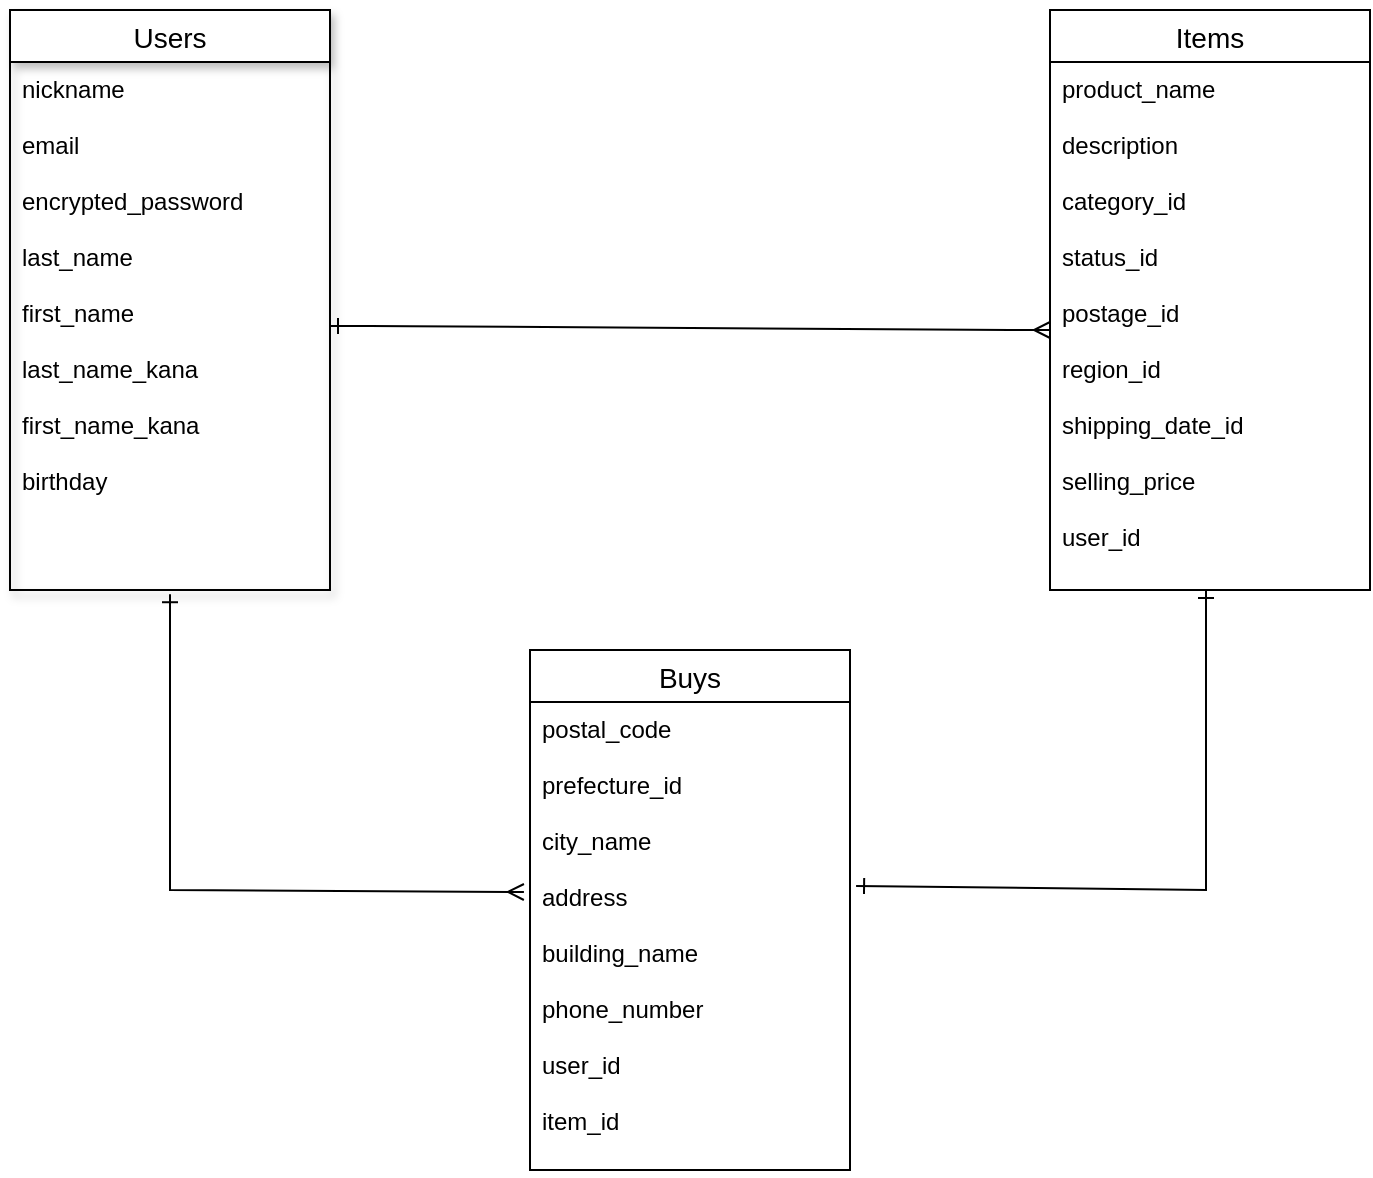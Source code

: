 <mxfile>
    <diagram id="LOp3iKNd7ikHaiQ2Mefc" name="Page-1">
        <mxGraphModel dx="634" dy="485" grid="1" gridSize="10" guides="1" tooltips="1" connect="1" arrows="1" fold="1" page="1" pageScale="1" pageWidth="850" pageHeight="1100" math="0" shadow="0">
            <root>
                <mxCell id="0"/>
                <mxCell id="1" parent="0"/>
                <mxCell id="36" value="Items" style="swimlane;fontStyle=0;childLayout=stackLayout;horizontal=1;startSize=26;horizontalStack=0;resizeParent=1;resizeParentMax=0;resizeLast=0;collapsible=1;marginBottom=0;align=center;fontSize=14;" parent="1" vertex="1">
                    <mxGeometry x="560" y="40" width="160" height="290" as="geometry"/>
                </mxCell>
                <mxCell id="38" value="product_name&#10;&#10;description&#10;&#10;category_id&#10;&#10;status_id&#10;&#10;postage_id&#10;&#10;region_id&#10;&#10;shipping_date_id&#10;&#10;selling_price&#10;&#10;user_id" style="text;strokeColor=none;fillColor=none;spacingLeft=4;spacingRight=4;overflow=hidden;rotatable=0;points=[[0,0.5],[1,0.5]];portConstraint=eastwest;fontSize=12;" parent="36" vertex="1">
                    <mxGeometry y="26" width="160" height="264" as="geometry"/>
                </mxCell>
                <mxCell id="44" value="Buys" style="swimlane;fontStyle=0;childLayout=stackLayout;horizontal=1;startSize=26;horizontalStack=0;resizeParent=1;resizeParentMax=0;resizeLast=0;collapsible=1;marginBottom=0;align=center;fontSize=14;" parent="1" vertex="1">
                    <mxGeometry x="300" y="360" width="160" height="260" as="geometry"/>
                </mxCell>
                <mxCell id="45" value="postal_code&#10;&#10;prefecture_id&#10;&#10;city_name&#10;&#10;address&#10;&#10;building_name&#10;&#10;phone_number&#10;&#10;user_id&#10;&#10;item_id&#10;&#10;" style="text;strokeColor=none;fillColor=none;spacingLeft=4;spacingRight=4;overflow=hidden;rotatable=0;points=[[0,0.5],[1,0.5]];portConstraint=eastwest;fontSize=12;" parent="44" vertex="1">
                    <mxGeometry y="26" width="160" height="234" as="geometry"/>
                </mxCell>
                <mxCell id="129" value="Users" style="swimlane;fontStyle=0;childLayout=stackLayout;horizontal=1;startSize=26;horizontalStack=0;resizeParent=1;resizeParentMax=0;resizeLast=0;collapsible=1;marginBottom=0;align=center;fontSize=14;shadow=1;" parent="1" vertex="1">
                    <mxGeometry x="40" y="40" width="160" height="290" as="geometry"/>
                </mxCell>
                <mxCell id="130" value="nickname&#10;&#10;email&#10;&#10;encrypted_password&#10;&#10;last_name&#10;&#10;first_name&#10;&#10;last_name_kana&#10;&#10;first_name_kana&#10;&#10;birthday" style="text;strokeColor=none;fillColor=none;spacingLeft=4;spacingRight=4;overflow=hidden;rotatable=0;points=[[0,0.5],[1,0.5]];portConstraint=eastwest;fontSize=12;" parent="129" vertex="1">
                    <mxGeometry y="26" width="160" height="264" as="geometry"/>
                </mxCell>
                <mxCell id="134" value="" style="edgeStyle=entityRelationEdgeStyle;fontSize=12;html=1;endArrow=ERmany;startArrow=ERone;startFill=0;endFill=0;exitX=1;exitY=0.5;exitDx=0;exitDy=0;" parent="1" edge="1" source="130">
                    <mxGeometry width="100" height="100" relative="1" as="geometry">
                        <mxPoint x="210" y="200" as="sourcePoint"/>
                        <mxPoint x="560" y="200" as="targetPoint"/>
                    </mxGeometry>
                </mxCell>
                <mxCell id="141" value="" style="endArrow=ERone;html=1;rounded=0;startArrow=ERone;startFill=0;endFill=0;exitX=1.019;exitY=0.393;exitDx=0;exitDy=0;exitPerimeter=0;" parent="1" source="45" edge="1">
                    <mxGeometry relative="1" as="geometry">
                        <mxPoint x="560" y="416" as="sourcePoint"/>
                        <mxPoint x="638" y="330" as="targetPoint"/>
                        <Array as="points">
                            <mxPoint x="638" y="480"/>
                        </Array>
                    </mxGeometry>
                </mxCell>
                <mxCell id="143" value="" style="endArrow=ERmany;html=1;rounded=0;startArrow=ERone;startFill=0;endFill=0;exitX=0.5;exitY=1.008;exitDx=0;exitDy=0;exitPerimeter=0;entryX=-0.019;entryY=0.406;entryDx=0;entryDy=0;entryPerimeter=0;" parent="1" target="45" edge="1" source="130">
                    <mxGeometry relative="1" as="geometry">
                        <mxPoint x="120" y="360" as="sourcePoint"/>
                        <mxPoint x="158" y="450" as="targetPoint"/>
                        <Array as="points">
                            <mxPoint x="120" y="480"/>
                        </Array>
                    </mxGeometry>
                </mxCell>
            </root>
        </mxGraphModel>
    </diagram>
</mxfile>